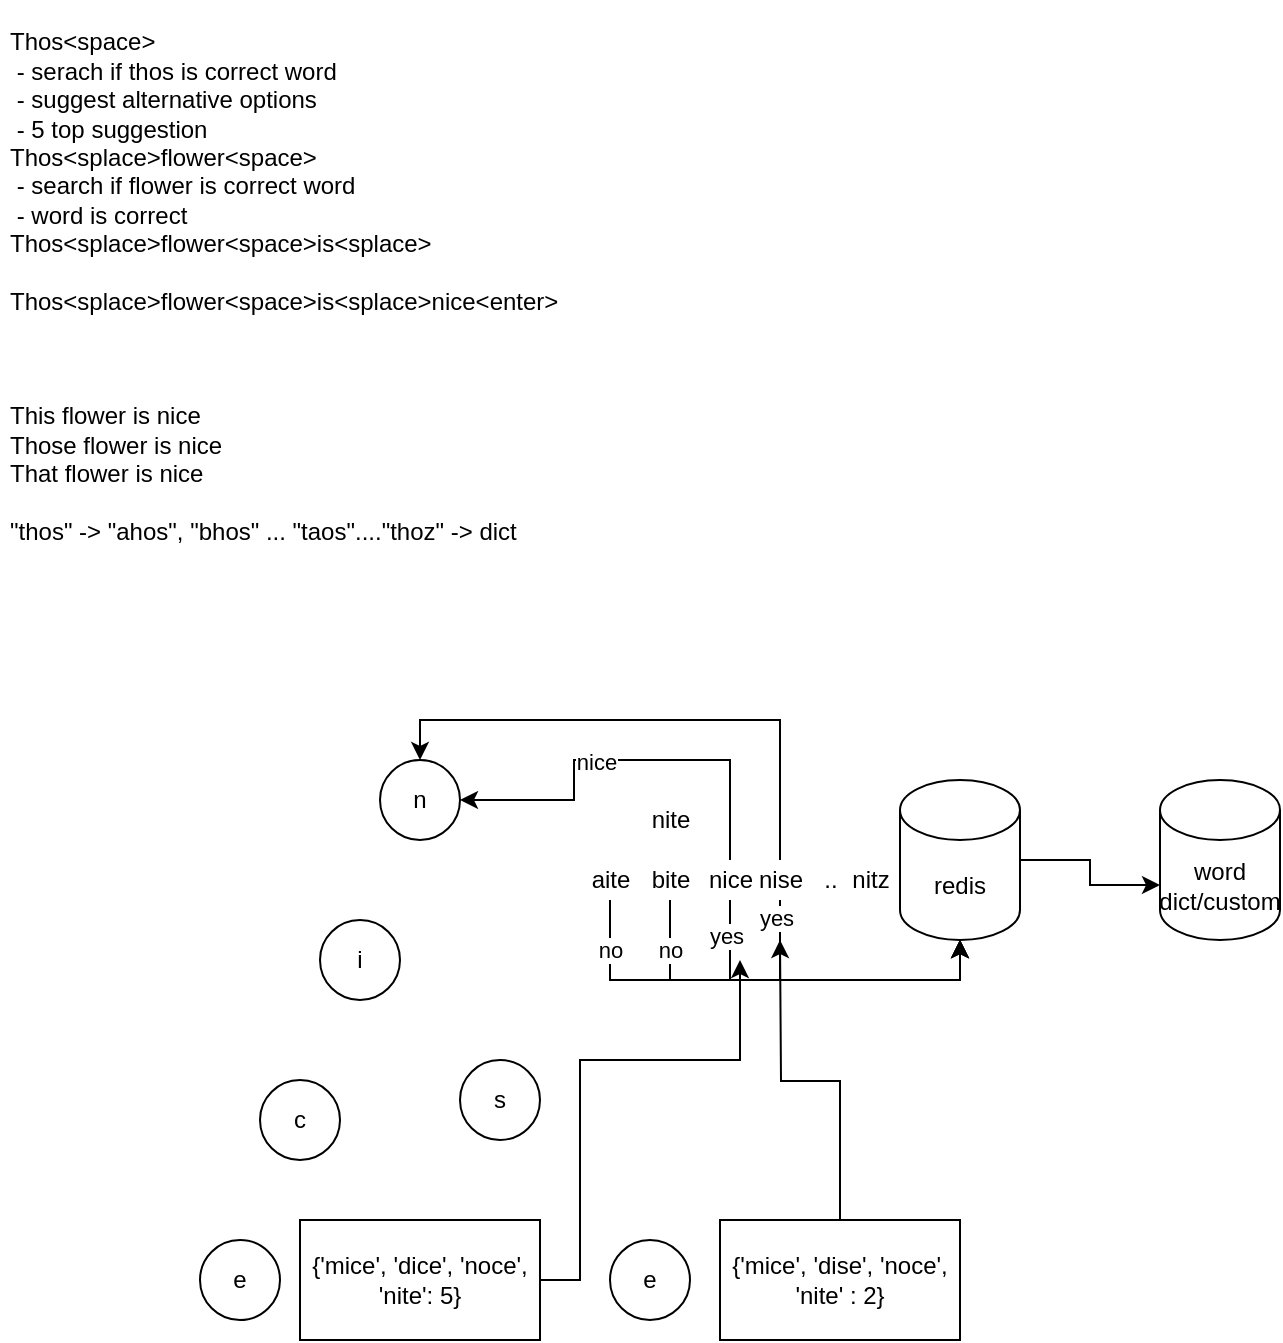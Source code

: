 <mxfile version="14.6.13" type="device"><diagram id="xeyOOD-fY-Y2S6RH_wNV" name="Page-1"><mxGraphModel dx="487" dy="593" grid="1" gridSize="10" guides="1" tooltips="1" connect="1" arrows="1" fold="1" page="1" pageScale="1" pageWidth="850" pageHeight="1100" math="0" shadow="0"><root><mxCell id="0"/><mxCell id="1" parent="0"/><mxCell id="G7WX54c9icz7-tO-G6ZQ-1" value="&lt;br&gt;Thos&amp;lt;space&amp;gt;&lt;br&gt;&amp;nbsp;- serach if thos is correct word&lt;br&gt;&amp;nbsp;- suggest alternative options&lt;br&gt;&amp;nbsp;- 5 top suggestion&amp;nbsp;&lt;br&gt;Thos&amp;lt;splace&amp;gt;flower&amp;lt;space&amp;gt;&lt;br&gt;&amp;nbsp;- search if flower is correct word&lt;br&gt;&amp;nbsp;- word is correct&amp;nbsp;&amp;nbsp;&lt;br&gt;Thos&amp;lt;splace&amp;gt;flower&amp;lt;space&amp;gt;is&amp;lt;splace&amp;gt;&lt;br&gt;&lt;br&gt;Thos&amp;lt;splace&amp;gt;flower&amp;lt;space&amp;gt;is&amp;lt;splace&amp;gt;nice&amp;lt;enter&amp;gt;&lt;br&gt;&lt;br&gt;&lt;br&gt;&lt;br&gt;This flower is nice&lt;br&gt;Those flower is nice&lt;br&gt;That flower is nice&lt;br&gt;&lt;br&gt;&quot;thos&quot; -&amp;gt; &quot;ahos&quot;, &quot;bhos&quot; ... &quot;taos&quot;....&quot;thoz&quot; -&amp;gt; dict&lt;br&gt;&lt;br&gt;&lt;br&gt;" style="text;html=1;strokeColor=none;fillColor=none;spacing=5;spacingTop=-20;whiteSpace=wrap;overflow=hidden;rounded=0;" vertex="1" parent="1"><mxGeometry x="100" y="30" width="370" height="380" as="geometry"/></mxCell><mxCell id="G7WX54c9icz7-tO-G6ZQ-4" value="n" style="ellipse;whiteSpace=wrap;html=1;aspect=fixed;" vertex="1" parent="1"><mxGeometry x="290" y="400" width="40" height="40" as="geometry"/></mxCell><mxCell id="G7WX54c9icz7-tO-G6ZQ-5" value="i" style="ellipse;whiteSpace=wrap;html=1;aspect=fixed;" vertex="1" parent="1"><mxGeometry x="260" y="480" width="40" height="40" as="geometry"/></mxCell><mxCell id="G7WX54c9icz7-tO-G6ZQ-6" value="c" style="ellipse;whiteSpace=wrap;html=1;aspect=fixed;" vertex="1" parent="1"><mxGeometry x="230" y="560" width="40" height="40" as="geometry"/></mxCell><mxCell id="G7WX54c9icz7-tO-G6ZQ-7" value="e" style="ellipse;whiteSpace=wrap;html=1;aspect=fixed;" vertex="1" parent="1"><mxGeometry x="200" y="640" width="40" height="40" as="geometry"/></mxCell><mxCell id="G7WX54c9icz7-tO-G6ZQ-37" style="edgeStyle=orthogonalEdgeStyle;rounded=0;orthogonalLoop=1;jettySize=auto;html=1;" edge="1" parent="1" source="G7WX54c9icz7-tO-G6ZQ-8"><mxGeometry relative="1" as="geometry"><mxPoint x="470.0" y="500" as="targetPoint"/><Array as="points"><mxPoint x="390" y="660"/><mxPoint x="390" y="550"/><mxPoint x="470" y="550"/></Array></mxGeometry></mxCell><mxCell id="G7WX54c9icz7-tO-G6ZQ-8" value="{'mice', 'dice', 'noce', 'nite': 5}" style="rounded=0;whiteSpace=wrap;html=1;" vertex="1" parent="1"><mxGeometry x="250" y="630" width="120" height="60" as="geometry"/></mxCell><mxCell id="G7WX54c9icz7-tO-G6ZQ-9" value="s" style="ellipse;whiteSpace=wrap;html=1;aspect=fixed;" vertex="1" parent="1"><mxGeometry x="330" y="550" width="40" height="40" as="geometry"/></mxCell><mxCell id="G7WX54c9icz7-tO-G6ZQ-10" value="e" style="ellipse;whiteSpace=wrap;html=1;aspect=fixed;" vertex="1" parent="1"><mxGeometry x="405" y="640" width="40" height="40" as="geometry"/></mxCell><mxCell id="G7WX54c9icz7-tO-G6ZQ-36" style="edgeStyle=orthogonalEdgeStyle;rounded=0;orthogonalLoop=1;jettySize=auto;html=1;" edge="1" parent="1" source="G7WX54c9icz7-tO-G6ZQ-13"><mxGeometry relative="1" as="geometry"><mxPoint x="490.0" y="490" as="targetPoint"/></mxGeometry></mxCell><mxCell id="G7WX54c9icz7-tO-G6ZQ-13" value="{'mice', 'dise', 'noce', 'nite' : 2}" style="rounded=0;whiteSpace=wrap;html=1;" vertex="1" parent="1"><mxGeometry x="460" y="630" width="120" height="60" as="geometry"/></mxCell><mxCell id="G7WX54c9icz7-tO-G6ZQ-14" value="nite" style="text;html=1;align=center;verticalAlign=middle;resizable=0;points=[];autosize=1;strokeColor=none;" vertex="1" parent="1"><mxGeometry x="420" y="420" width="30" height="20" as="geometry"/></mxCell><mxCell id="G7WX54c9icz7-tO-G6ZQ-23" style="edgeStyle=orthogonalEdgeStyle;rounded=0;orthogonalLoop=1;jettySize=auto;html=1;entryX=0.5;entryY=1;entryDx=0;entryDy=0;entryPerimeter=0;" edge="1" parent="1" source="G7WX54c9icz7-tO-G6ZQ-16" target="G7WX54c9icz7-tO-G6ZQ-21"><mxGeometry relative="1" as="geometry"><Array as="points"><mxPoint x="405" y="510"/><mxPoint x="580" y="510"/></Array></mxGeometry></mxCell><mxCell id="G7WX54c9icz7-tO-G6ZQ-30" value="no" style="edgeLabel;html=1;align=center;verticalAlign=middle;resizable=0;points=[];" vertex="1" connectable="0" parent="G7WX54c9icz7-tO-G6ZQ-23"><mxGeometry x="-0.791" relative="1" as="geometry"><mxPoint as="offset"/></mxGeometry></mxCell><mxCell id="G7WX54c9icz7-tO-G6ZQ-16" value="aite" style="text;html=1;align=center;verticalAlign=middle;resizable=0;points=[];autosize=1;strokeColor=none;" vertex="1" parent="1"><mxGeometry x="390" y="450" width="30" height="20" as="geometry"/></mxCell><mxCell id="G7WX54c9icz7-tO-G6ZQ-24" style="edgeStyle=orthogonalEdgeStyle;rounded=0;orthogonalLoop=1;jettySize=auto;html=1;" edge="1" parent="1" source="G7WX54c9icz7-tO-G6ZQ-17"><mxGeometry relative="1" as="geometry"><mxPoint x="580" y="490" as="targetPoint"/><Array as="points"><mxPoint x="435" y="510"/><mxPoint x="580" y="510"/></Array></mxGeometry></mxCell><mxCell id="G7WX54c9icz7-tO-G6ZQ-29" value="no" style="edgeLabel;html=1;align=center;verticalAlign=middle;resizable=0;points=[];" vertex="1" connectable="0" parent="G7WX54c9icz7-tO-G6ZQ-24"><mxGeometry x="-0.76" relative="1" as="geometry"><mxPoint as="offset"/></mxGeometry></mxCell><mxCell id="G7WX54c9icz7-tO-G6ZQ-17" value="bite" style="text;html=1;align=center;verticalAlign=middle;resizable=0;points=[];autosize=1;strokeColor=none;" vertex="1" parent="1"><mxGeometry x="420" y="450" width="30" height="20" as="geometry"/></mxCell><mxCell id="G7WX54c9icz7-tO-G6ZQ-26" style="edgeStyle=orthogonalEdgeStyle;rounded=0;orthogonalLoop=1;jettySize=auto;html=1;entryX=1;entryY=0.5;entryDx=0;entryDy=0;" edge="1" parent="1" source="G7WX54c9icz7-tO-G6ZQ-18" target="G7WX54c9icz7-tO-G6ZQ-4"><mxGeometry relative="1" as="geometry"><Array as="points"><mxPoint x="465" y="400"/><mxPoint x="387" y="400"/><mxPoint x="387" y="420"/></Array></mxGeometry></mxCell><mxCell id="G7WX54c9icz7-tO-G6ZQ-31" value="nice" style="edgeLabel;html=1;align=center;verticalAlign=middle;resizable=0;points=[];" vertex="1" connectable="0" parent="G7WX54c9icz7-tO-G6ZQ-26"><mxGeometry x="0.143" y="1" relative="1" as="geometry"><mxPoint as="offset"/></mxGeometry></mxCell><mxCell id="G7WX54c9icz7-tO-G6ZQ-27" style="edgeStyle=orthogonalEdgeStyle;rounded=0;orthogonalLoop=1;jettySize=auto;html=1;entryX=0.5;entryY=1;entryDx=0;entryDy=0;entryPerimeter=0;" edge="1" parent="1" source="G7WX54c9icz7-tO-G6ZQ-18" target="G7WX54c9icz7-tO-G6ZQ-21"><mxGeometry relative="1" as="geometry"><Array as="points"><mxPoint x="465" y="510"/><mxPoint x="580" y="510"/></Array></mxGeometry></mxCell><mxCell id="G7WX54c9icz7-tO-G6ZQ-28" value="yes" style="edgeLabel;html=1;align=center;verticalAlign=middle;resizable=0;points=[];" vertex="1" connectable="0" parent="G7WX54c9icz7-tO-G6ZQ-27"><mxGeometry x="-0.798" y="-2" relative="1" as="geometry"><mxPoint as="offset"/></mxGeometry></mxCell><mxCell id="G7WX54c9icz7-tO-G6ZQ-18" value="nice" style="text;html=1;align=center;verticalAlign=middle;resizable=0;points=[];autosize=1;strokeColor=none;" vertex="1" parent="1"><mxGeometry x="445" y="450" width="40" height="20" as="geometry"/></mxCell><mxCell id="G7WX54c9icz7-tO-G6ZQ-19" value="nitz" style="text;html=1;align=center;verticalAlign=middle;resizable=0;points=[];autosize=1;strokeColor=none;" vertex="1" parent="1"><mxGeometry x="520" y="450" width="30" height="20" as="geometry"/></mxCell><mxCell id="G7WX54c9icz7-tO-G6ZQ-20" value="word&lt;br&gt;dict/custom" style="shape=cylinder3;whiteSpace=wrap;html=1;boundedLbl=1;backgroundOutline=1;size=15;" vertex="1" parent="1"><mxGeometry x="680" y="410" width="60" height="80" as="geometry"/></mxCell><mxCell id="G7WX54c9icz7-tO-G6ZQ-22" style="edgeStyle=orthogonalEdgeStyle;rounded=0;orthogonalLoop=1;jettySize=auto;html=1;entryX=0;entryY=0;entryDx=0;entryDy=52.5;entryPerimeter=0;" edge="1" parent="1" source="G7WX54c9icz7-tO-G6ZQ-21" target="G7WX54c9icz7-tO-G6ZQ-20"><mxGeometry relative="1" as="geometry"/></mxCell><mxCell id="G7WX54c9icz7-tO-G6ZQ-21" value="redis" style="shape=cylinder3;whiteSpace=wrap;html=1;boundedLbl=1;backgroundOutline=1;size=15;" vertex="1" parent="1"><mxGeometry x="550" y="410" width="60" height="80" as="geometry"/></mxCell><mxCell id="G7WX54c9icz7-tO-G6ZQ-33" style="edgeStyle=orthogonalEdgeStyle;rounded=0;orthogonalLoop=1;jettySize=auto;html=1;entryX=0.5;entryY=1;entryDx=0;entryDy=0;entryPerimeter=0;" edge="1" parent="1" source="G7WX54c9icz7-tO-G6ZQ-25" target="G7WX54c9icz7-tO-G6ZQ-21"><mxGeometry relative="1" as="geometry"><Array as="points"><mxPoint x="490" y="510"/><mxPoint x="580" y="510"/></Array></mxGeometry></mxCell><mxCell id="G7WX54c9icz7-tO-G6ZQ-34" value="yes" style="edgeLabel;html=1;align=center;verticalAlign=middle;resizable=0;points=[];" vertex="1" connectable="0" parent="G7WX54c9icz7-tO-G6ZQ-33"><mxGeometry x="-0.884" y="-2" relative="1" as="geometry"><mxPoint as="offset"/></mxGeometry></mxCell><mxCell id="G7WX54c9icz7-tO-G6ZQ-35" style="edgeStyle=orthogonalEdgeStyle;rounded=0;orthogonalLoop=1;jettySize=auto;html=1;entryX=0.5;entryY=0;entryDx=0;entryDy=0;" edge="1" parent="1" source="G7WX54c9icz7-tO-G6ZQ-25" target="G7WX54c9icz7-tO-G6ZQ-4"><mxGeometry relative="1" as="geometry"><Array as="points"><mxPoint x="490" y="380"/><mxPoint x="310" y="380"/></Array></mxGeometry></mxCell><mxCell id="G7WX54c9icz7-tO-G6ZQ-25" value="nise" style="text;html=1;align=center;verticalAlign=middle;resizable=0;points=[];autosize=1;strokeColor=none;" vertex="1" parent="1"><mxGeometry x="470" y="450" width="40" height="20" as="geometry"/></mxCell><mxCell id="G7WX54c9icz7-tO-G6ZQ-32" value=".." style="text;html=1;align=center;verticalAlign=middle;resizable=0;points=[];autosize=1;strokeColor=none;" vertex="1" parent="1"><mxGeometry x="505" y="450" width="20" height="20" as="geometry"/></mxCell></root></mxGraphModel></diagram></mxfile>
